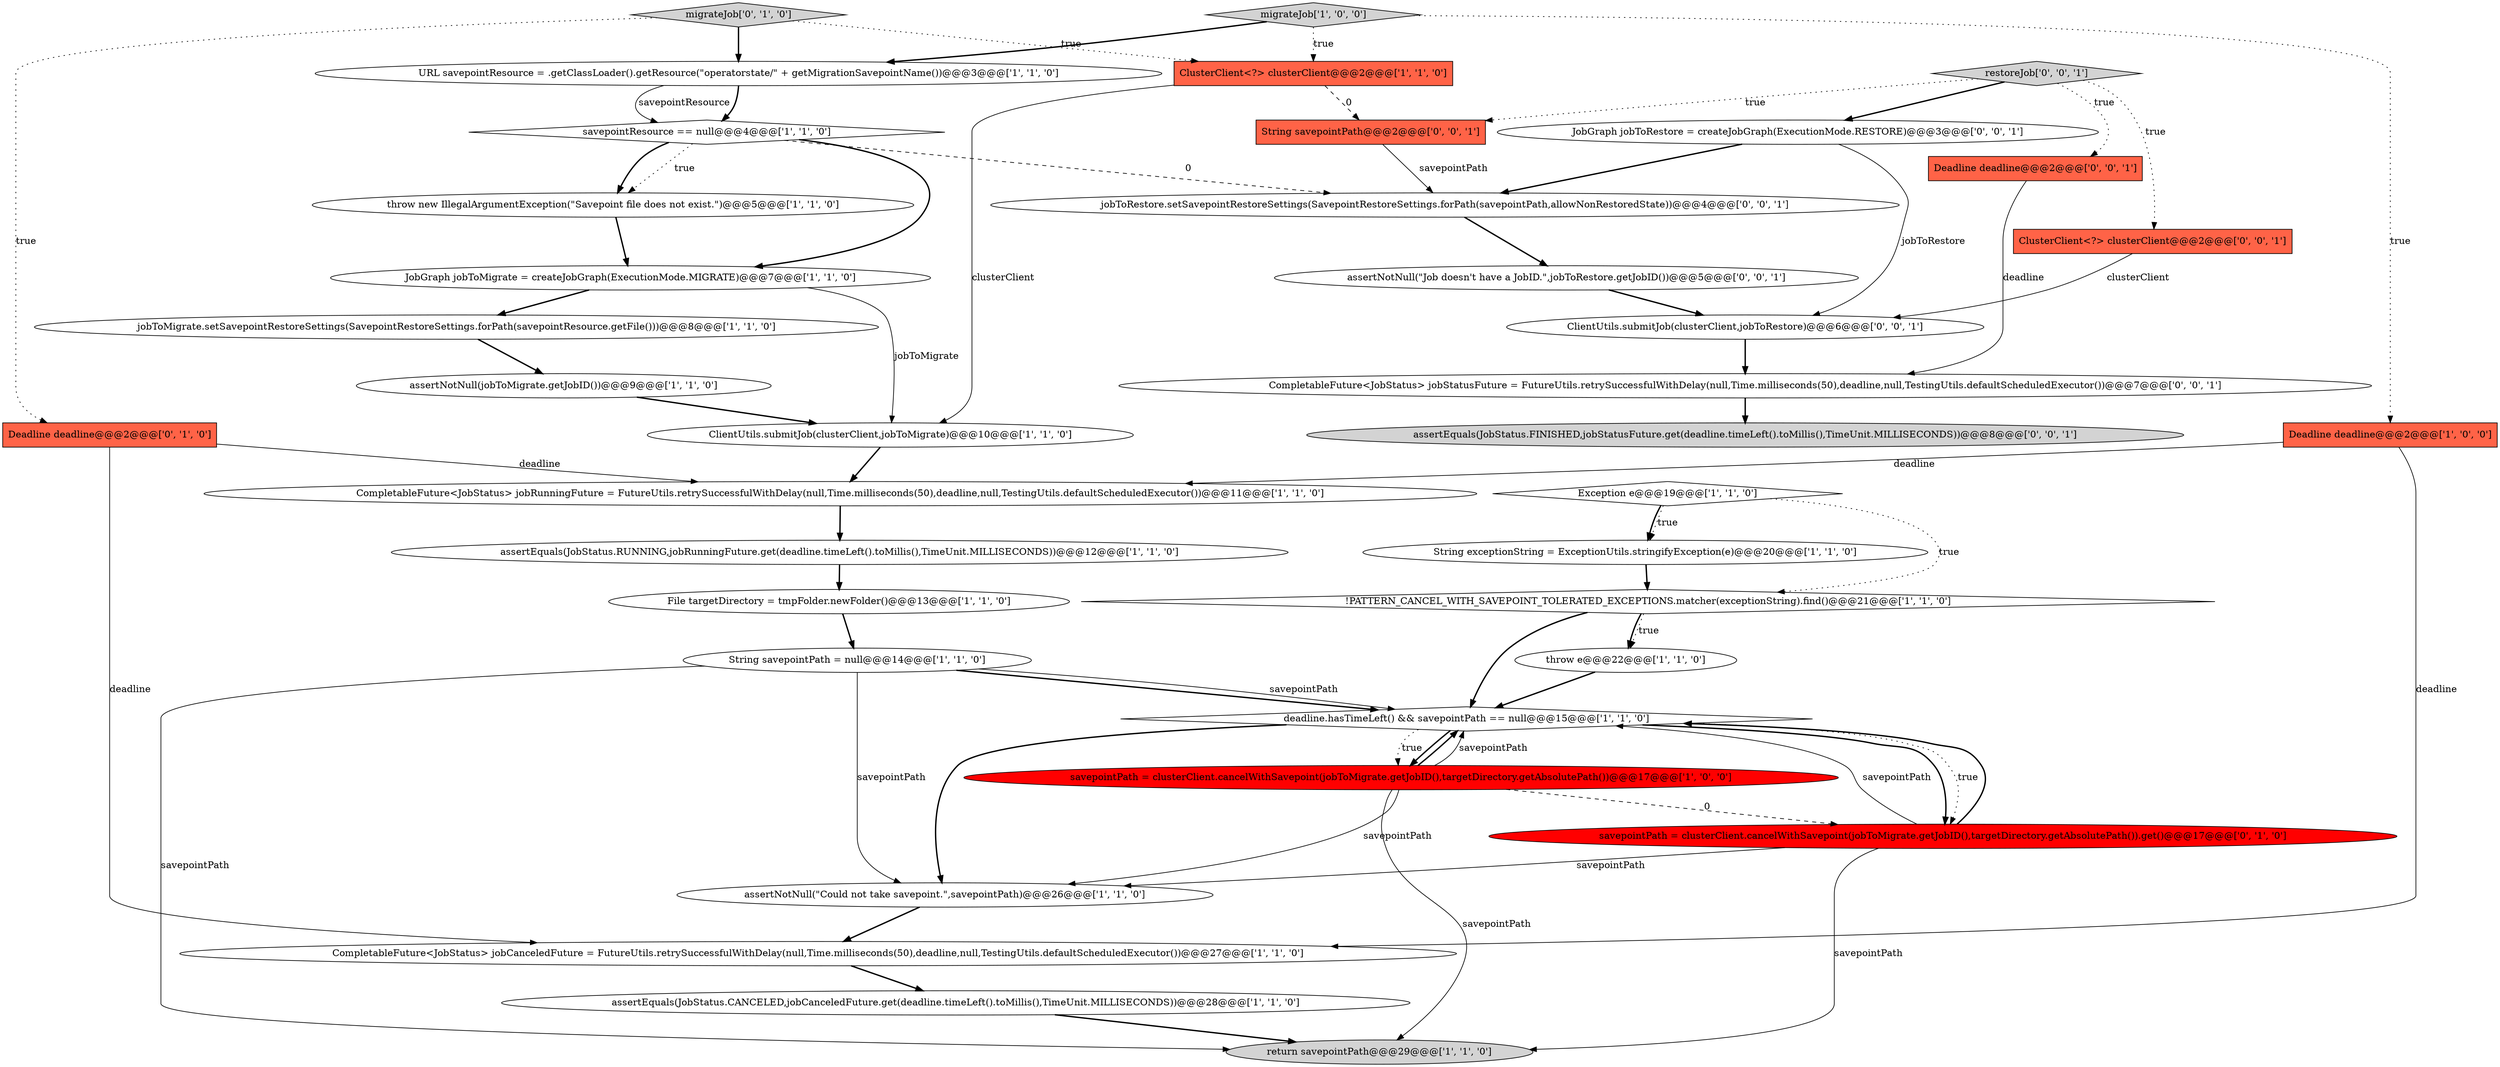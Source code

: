 digraph {
11 [style = filled, label = "throw e@@@22@@@['1', '1', '0']", fillcolor = white, shape = ellipse image = "AAA0AAABBB1BBB"];
29 [style = filled, label = "ClusterClient<?> clusterClient@@@2@@@['0', '0', '1']", fillcolor = tomato, shape = box image = "AAA0AAABBB3BBB"];
27 [style = filled, label = "restoreJob['0', '0', '1']", fillcolor = lightgray, shape = diamond image = "AAA0AAABBB3BBB"];
9 [style = filled, label = "savepointPath = clusterClient.cancelWithSavepoint(jobToMigrate.getJobID(),targetDirectory.getAbsolutePath())@@@17@@@['1', '0', '0']", fillcolor = red, shape = ellipse image = "AAA1AAABBB1BBB"];
24 [style = filled, label = "savepointPath = clusterClient.cancelWithSavepoint(jobToMigrate.getJobID(),targetDirectory.getAbsolutePath()).get()@@@17@@@['0', '1', '0']", fillcolor = red, shape = ellipse image = "AAA1AAABBB2BBB"];
36 [style = filled, label = "assertNotNull(\"Job doesn't have a JobID.\",jobToRestore.getJobID())@@@5@@@['0', '0', '1']", fillcolor = white, shape = ellipse image = "AAA0AAABBB3BBB"];
20 [style = filled, label = "ClusterClient<?> clusterClient@@@2@@@['1', '1', '0']", fillcolor = tomato, shape = box image = "AAA0AAABBB1BBB"];
12 [style = filled, label = "savepointResource == null@@@4@@@['1', '1', '0']", fillcolor = white, shape = diamond image = "AAA0AAABBB1BBB"];
16 [style = filled, label = "JobGraph jobToMigrate = createJobGraph(ExecutionMode.MIGRATE)@@@7@@@['1', '1', '0']", fillcolor = white, shape = ellipse image = "AAA0AAABBB1BBB"];
13 [style = filled, label = "File targetDirectory = tmpFolder.newFolder()@@@13@@@['1', '1', '0']", fillcolor = white, shape = ellipse image = "AAA0AAABBB1BBB"];
1 [style = filled, label = "String exceptionString = ExceptionUtils.stringifyException(e)@@@20@@@['1', '1', '0']", fillcolor = white, shape = ellipse image = "AAA0AAABBB1BBB"];
35 [style = filled, label = "String savepointPath@@@2@@@['0', '0', '1']", fillcolor = tomato, shape = box image = "AAA0AAABBB3BBB"];
14 [style = filled, label = "CompletableFuture<JobStatus> jobCanceledFuture = FutureUtils.retrySuccessfulWithDelay(null,Time.milliseconds(50),deadline,null,TestingUtils.defaultScheduledExecutor())@@@27@@@['1', '1', '0']", fillcolor = white, shape = ellipse image = "AAA0AAABBB1BBB"];
18 [style = filled, label = "deadline.hasTimeLeft() && savepointPath == null@@@15@@@['1', '1', '0']", fillcolor = white, shape = diamond image = "AAA0AAABBB1BBB"];
21 [style = filled, label = "!PATTERN_CANCEL_WITH_SAVEPOINT_TOLERATED_EXCEPTIONS.matcher(exceptionString).find()@@@21@@@['1', '1', '0']", fillcolor = white, shape = diamond image = "AAA0AAABBB1BBB"];
5 [style = filled, label = "assertNotNull(\"Could not take savepoint.\",savepointPath)@@@26@@@['1', '1', '0']", fillcolor = white, shape = ellipse image = "AAA0AAABBB1BBB"];
23 [style = filled, label = "Exception e@@@19@@@['1', '1', '0']", fillcolor = white, shape = diamond image = "AAA0AAABBB1BBB"];
17 [style = filled, label = "assertNotNull(jobToMigrate.getJobID())@@@9@@@['1', '1', '0']", fillcolor = white, shape = ellipse image = "AAA0AAABBB1BBB"];
30 [style = filled, label = "ClientUtils.submitJob(clusterClient,jobToRestore)@@@6@@@['0', '0', '1']", fillcolor = white, shape = ellipse image = "AAA0AAABBB3BBB"];
6 [style = filled, label = "migrateJob['1', '0', '0']", fillcolor = lightgray, shape = diamond image = "AAA0AAABBB1BBB"];
25 [style = filled, label = "migrateJob['0', '1', '0']", fillcolor = lightgray, shape = diamond image = "AAA0AAABBB2BBB"];
34 [style = filled, label = "Deadline deadline@@@2@@@['0', '0', '1']", fillcolor = tomato, shape = box image = "AAA0AAABBB3BBB"];
3 [style = filled, label = "assertEquals(JobStatus.CANCELED,jobCanceledFuture.get(deadline.timeLeft().toMillis(),TimeUnit.MILLISECONDS))@@@28@@@['1', '1', '0']", fillcolor = white, shape = ellipse image = "AAA0AAABBB1BBB"];
33 [style = filled, label = "CompletableFuture<JobStatus> jobStatusFuture = FutureUtils.retrySuccessfulWithDelay(null,Time.milliseconds(50),deadline,null,TestingUtils.defaultScheduledExecutor())@@@7@@@['0', '0', '1']", fillcolor = white, shape = ellipse image = "AAA0AAABBB3BBB"];
2 [style = filled, label = "return savepointPath@@@29@@@['1', '1', '0']", fillcolor = lightgray, shape = ellipse image = "AAA0AAABBB1BBB"];
19 [style = filled, label = "jobToMigrate.setSavepointRestoreSettings(SavepointRestoreSettings.forPath(savepointResource.getFile()))@@@8@@@['1', '1', '0']", fillcolor = white, shape = ellipse image = "AAA0AAABBB1BBB"];
7 [style = filled, label = "Deadline deadline@@@2@@@['1', '0', '0']", fillcolor = tomato, shape = box image = "AAA0AAABBB1BBB"];
32 [style = filled, label = "assertEquals(JobStatus.FINISHED,jobStatusFuture.get(deadline.timeLeft().toMillis(),TimeUnit.MILLISECONDS))@@@8@@@['0', '0', '1']", fillcolor = lightgray, shape = ellipse image = "AAA0AAABBB3BBB"];
15 [style = filled, label = "assertEquals(JobStatus.RUNNING,jobRunningFuture.get(deadline.timeLeft().toMillis(),TimeUnit.MILLISECONDS))@@@12@@@['1', '1', '0']", fillcolor = white, shape = ellipse image = "AAA0AAABBB1BBB"];
10 [style = filled, label = "URL savepointResource = .getClassLoader().getResource(\"operatorstate/\" + getMigrationSavepointName())@@@3@@@['1', '1', '0']", fillcolor = white, shape = ellipse image = "AAA0AAABBB1BBB"];
31 [style = filled, label = "jobToRestore.setSavepointRestoreSettings(SavepointRestoreSettings.forPath(savepointPath,allowNonRestoredState))@@@4@@@['0', '0', '1']", fillcolor = white, shape = ellipse image = "AAA0AAABBB3BBB"];
22 [style = filled, label = "throw new IllegalArgumentException(\"Savepoint file does not exist.\")@@@5@@@['1', '1', '0']", fillcolor = white, shape = ellipse image = "AAA0AAABBB1BBB"];
28 [style = filled, label = "JobGraph jobToRestore = createJobGraph(ExecutionMode.RESTORE)@@@3@@@['0', '0', '1']", fillcolor = white, shape = ellipse image = "AAA0AAABBB3BBB"];
4 [style = filled, label = "CompletableFuture<JobStatus> jobRunningFuture = FutureUtils.retrySuccessfulWithDelay(null,Time.milliseconds(50),deadline,null,TestingUtils.defaultScheduledExecutor())@@@11@@@['1', '1', '0']", fillcolor = white, shape = ellipse image = "AAA0AAABBB1BBB"];
26 [style = filled, label = "Deadline deadline@@@2@@@['0', '1', '0']", fillcolor = tomato, shape = box image = "AAA0AAABBB2BBB"];
8 [style = filled, label = "String savepointPath = null@@@14@@@['1', '1', '0']", fillcolor = white, shape = ellipse image = "AAA0AAABBB1BBB"];
0 [style = filled, label = "ClientUtils.submitJob(clusterClient,jobToMigrate)@@@10@@@['1', '1', '0']", fillcolor = white, shape = ellipse image = "AAA0AAABBB1BBB"];
14->3 [style = bold, label=""];
7->4 [style = solid, label="deadline"];
15->13 [style = bold, label=""];
18->24 [style = bold, label=""];
30->33 [style = bold, label=""];
9->5 [style = solid, label="savepointPath"];
21->11 [style = dotted, label="true"];
9->24 [style = dashed, label="0"];
24->5 [style = solid, label="savepointPath"];
22->16 [style = bold, label=""];
27->34 [style = dotted, label="true"];
8->18 [style = bold, label=""];
9->2 [style = solid, label="savepointPath"];
28->31 [style = bold, label=""];
27->28 [style = bold, label=""];
20->0 [style = solid, label="clusterClient"];
4->15 [style = bold, label=""];
18->24 [style = dotted, label="true"];
28->30 [style = solid, label="jobToRestore"];
23->21 [style = dotted, label="true"];
8->5 [style = solid, label="savepointPath"];
12->31 [style = dashed, label="0"];
31->36 [style = bold, label=""];
9->18 [style = solid, label="savepointPath"];
12->16 [style = bold, label=""];
19->17 [style = bold, label=""];
5->14 [style = bold, label=""];
16->19 [style = bold, label=""];
24->18 [style = bold, label=""];
21->18 [style = bold, label=""];
11->18 [style = bold, label=""];
6->20 [style = dotted, label="true"];
35->31 [style = solid, label="savepointPath"];
20->35 [style = dashed, label="0"];
36->30 [style = bold, label=""];
12->22 [style = dotted, label="true"];
23->1 [style = dotted, label="true"];
17->0 [style = bold, label=""];
9->18 [style = bold, label=""];
7->14 [style = solid, label="deadline"];
3->2 [style = bold, label=""];
24->18 [style = solid, label="savepointPath"];
26->4 [style = solid, label="deadline"];
8->18 [style = solid, label="savepointPath"];
29->30 [style = solid, label="clusterClient"];
10->12 [style = bold, label=""];
0->4 [style = bold, label=""];
18->5 [style = bold, label=""];
1->21 [style = bold, label=""];
21->11 [style = bold, label=""];
6->10 [style = bold, label=""];
18->9 [style = dotted, label="true"];
25->20 [style = dotted, label="true"];
27->29 [style = dotted, label="true"];
18->9 [style = bold, label=""];
10->12 [style = solid, label="savepointResource"];
6->7 [style = dotted, label="true"];
23->1 [style = bold, label=""];
33->32 [style = bold, label=""];
25->10 [style = bold, label=""];
16->0 [style = solid, label="jobToMigrate"];
34->33 [style = solid, label="deadline"];
26->14 [style = solid, label="deadline"];
13->8 [style = bold, label=""];
8->2 [style = solid, label="savepointPath"];
27->35 [style = dotted, label="true"];
25->26 [style = dotted, label="true"];
12->22 [style = bold, label=""];
24->2 [style = solid, label="savepointPath"];
}
